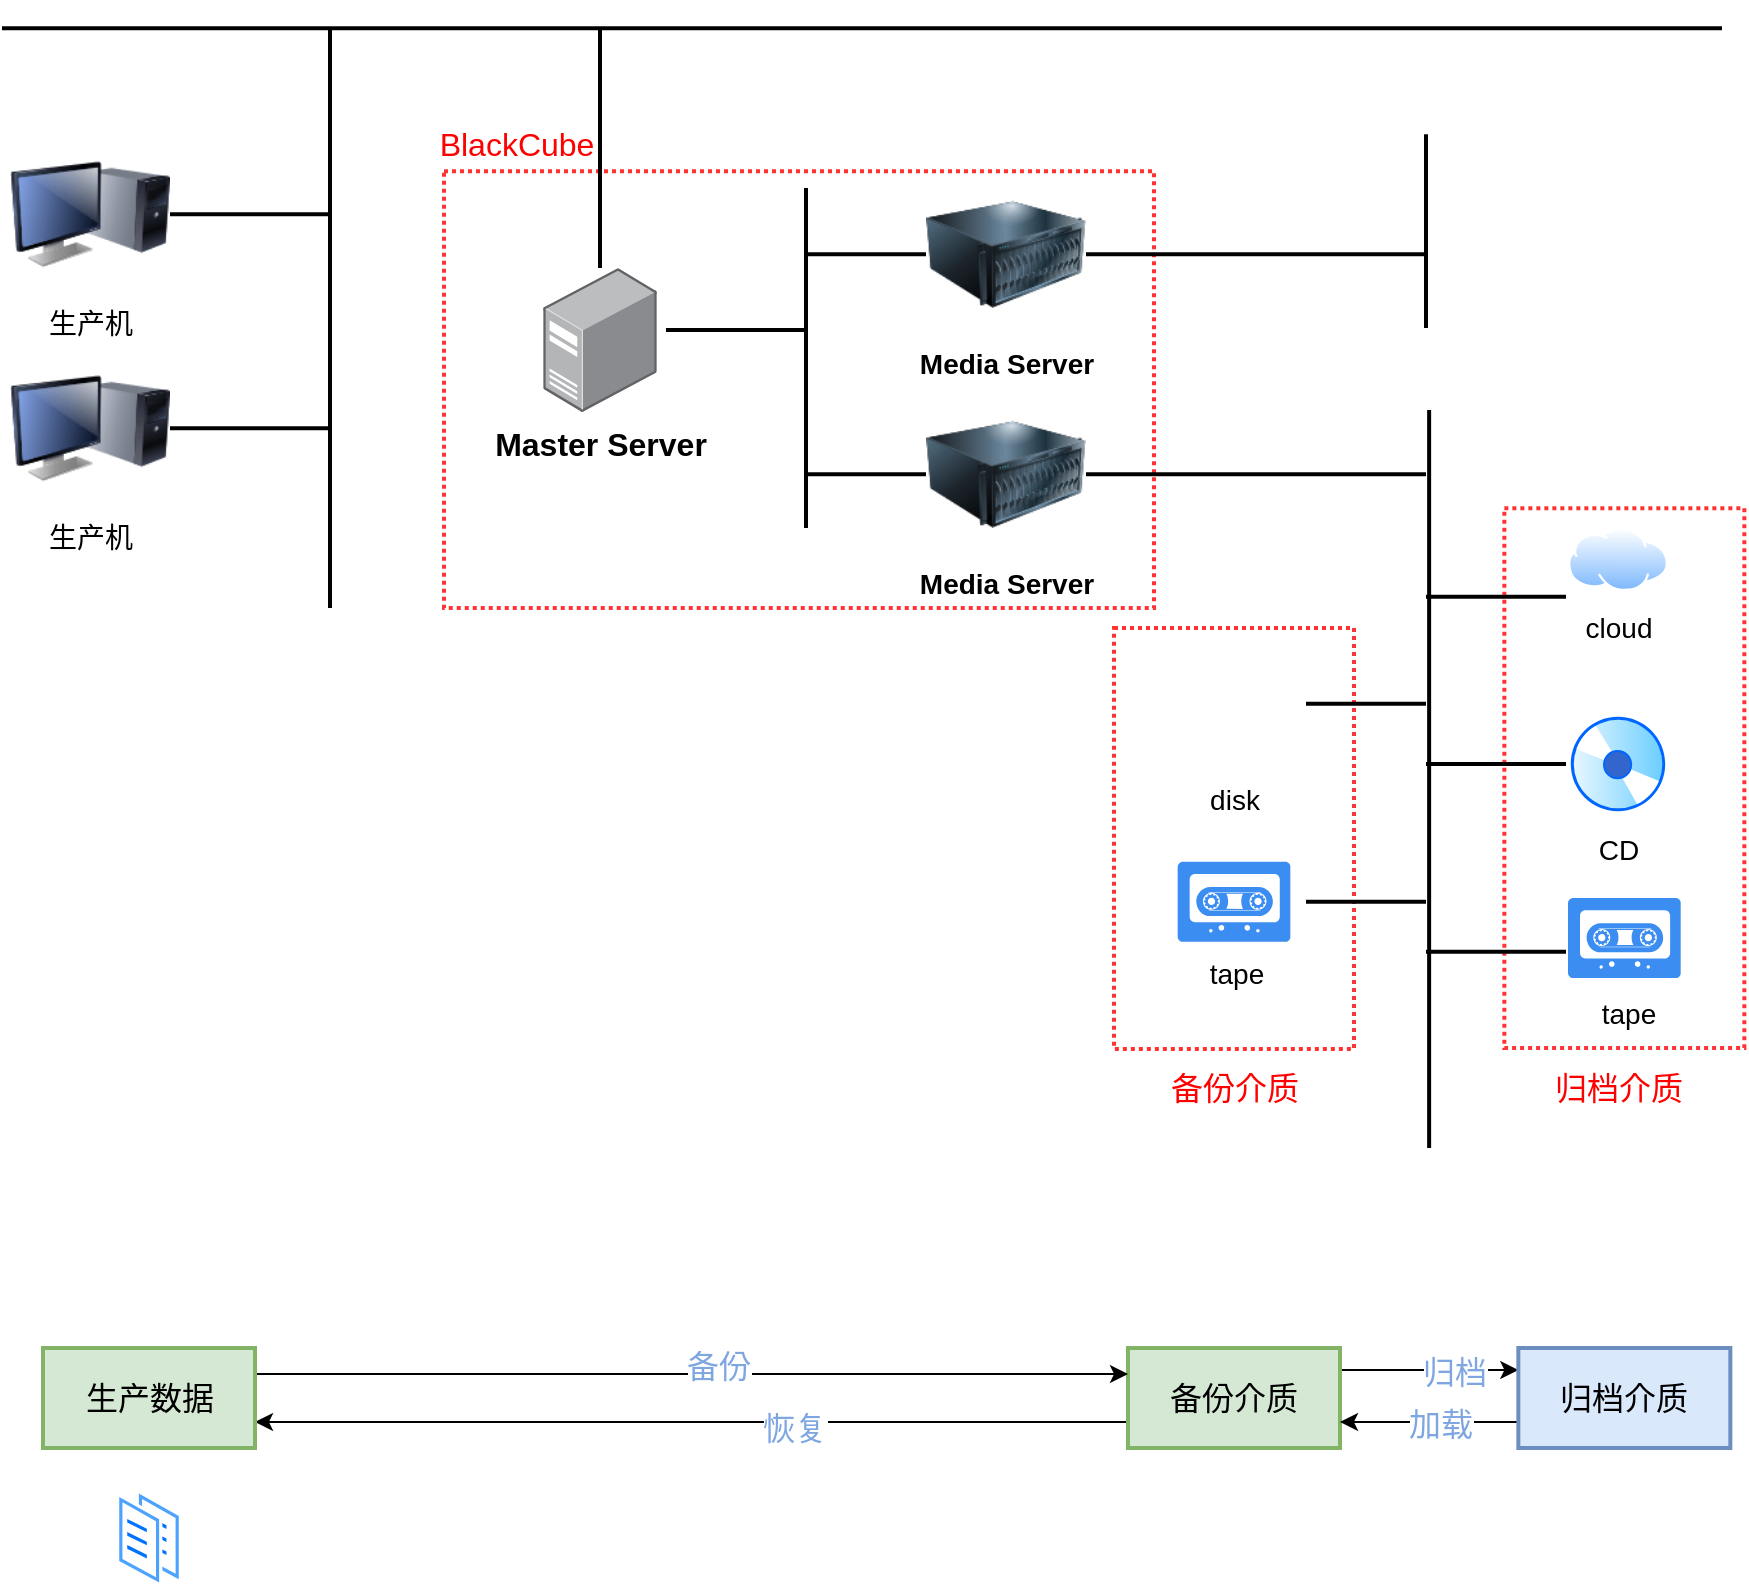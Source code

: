 <mxfile version="18.0.3" type="github">
  <diagram id="WPUKt3A7oiI-CKSTH1vF" name="Page-1">
    <mxGraphModel dx="1200" dy="752" grid="0" gridSize="10" guides="1" tooltips="1" connect="1" arrows="1" fold="1" page="0" pageScale="1" pageWidth="827" pageHeight="1169" math="0" shadow="0">
      <root>
        <mxCell id="0" />
        <mxCell id="1" parent="0" />
        <mxCell id="qWO8GCQ1N2hHEBJl1-c2-48" value="" style="rounded=0;whiteSpace=wrap;html=1;labelBackgroundColor=none;fontSize=14;fillColor=none;fontColor=#333333;strokeColor=#FF3333;strokeWidth=2;dashed=1;dashPattern=1 1;" vertex="1" parent="1">
          <mxGeometry x="779.17" y="400.12" width="120" height="269.88" as="geometry" />
        </mxCell>
        <mxCell id="qWO8GCQ1N2hHEBJl1-c2-56" value="" style="rounded=0;whiteSpace=wrap;html=1;labelBackgroundColor=none;fontSize=14;fillColor=none;fontColor=#333333;strokeColor=#FF3333;strokeWidth=2;dashed=1;dashPattern=1 1;" vertex="1" parent="1">
          <mxGeometry x="584" y="460" width="120" height="210.44" as="geometry" />
        </mxCell>
        <mxCell id="qWO8GCQ1N2hHEBJl1-c2-44" value="" style="rounded=0;whiteSpace=wrap;html=1;labelBackgroundColor=none;fontSize=14;fillColor=none;fontColor=#333333;strokeColor=#FF3333;strokeWidth=2;dashed=1;dashPattern=1 1;" vertex="1" parent="1">
          <mxGeometry x="249" y="231.62" width="355" height="218.38" as="geometry" />
        </mxCell>
        <mxCell id="WDFu7RG4AvuWlvJgH90q-14" value="" style="line;strokeWidth=2;html=1;" parent="1" vertex="1">
          <mxGeometry x="28" y="147" width="860" height="26.25" as="geometry" />
        </mxCell>
        <mxCell id="qWO8GCQ1N2hHEBJl1-c2-2" value="" style="line;strokeWidth=2;direction=north;html=1;" vertex="1" parent="1">
          <mxGeometry x="187" y="160" width="10" height="290" as="geometry" />
        </mxCell>
        <mxCell id="qWO8GCQ1N2hHEBJl1-c2-3" value="" style="line;strokeWidth=2;html=1;" vertex="1" parent="1">
          <mxGeometry x="112" y="240" width="80" height="26.25" as="geometry" />
        </mxCell>
        <mxCell id="qWO8GCQ1N2hHEBJl1-c2-4" value="" style="line;strokeWidth=2;html=1;" vertex="1" parent="1">
          <mxGeometry x="112" y="347" width="80" height="26.25" as="geometry" />
        </mxCell>
        <mxCell id="qWO8GCQ1N2hHEBJl1-c2-5" value="生产机" style="image;html=1;image=img/lib/clip_art/computers/Monitor_Tower_128x128.png;fontSize=14;" vertex="1" parent="1">
          <mxGeometry x="32" y="320.12" width="80" height="80" as="geometry" />
        </mxCell>
        <mxCell id="qWO8GCQ1N2hHEBJl1-c2-6" value="生产机" style="image;html=1;image=img/lib/clip_art/computers/Monitor_Tower_128x128.png;fontSize=14;" vertex="1" parent="1">
          <mxGeometry x="32" y="213.13" width="80" height="80" as="geometry" />
        </mxCell>
        <mxCell id="qWO8GCQ1N2hHEBJl1-c2-9" value="" style="line;strokeWidth=2;direction=north;html=1;" vertex="1" parent="1">
          <mxGeometry x="322" y="160" width="10" height="120" as="geometry" />
        </mxCell>
        <mxCell id="qWO8GCQ1N2hHEBJl1-c2-12" value="" style="line;strokeWidth=2;html=1;" vertex="1" parent="1">
          <mxGeometry x="360" y="297.88" width="70" height="26.25" as="geometry" />
        </mxCell>
        <mxCell id="qWO8GCQ1N2hHEBJl1-c2-13" value="" style="line;strokeWidth=2;direction=north;html=1;" vertex="1" parent="1">
          <mxGeometry x="425" y="240" width="10" height="170" as="geometry" />
        </mxCell>
        <mxCell id="qWO8GCQ1N2hHEBJl1-c2-14" value="" style="line;strokeWidth=2;html=1;" vertex="1" parent="1">
          <mxGeometry x="430" y="260" width="60" height="26.25" as="geometry" />
        </mxCell>
        <mxCell id="qWO8GCQ1N2hHEBJl1-c2-15" value="" style="line;strokeWidth=2;html=1;" vertex="1" parent="1">
          <mxGeometry x="430" y="370" width="60" height="26.25" as="geometry" />
        </mxCell>
        <mxCell id="qWO8GCQ1N2hHEBJl1-c2-16" value="Media Server" style="image;html=1;image=img/lib/clip_art/computers/Server_128x128.png;fontSize=14;fontStyle=1" vertex="1" parent="1">
          <mxGeometry x="490" y="233.13" width="80" height="80" as="geometry" />
        </mxCell>
        <mxCell id="qWO8GCQ1N2hHEBJl1-c2-17" value="Media Server" style="image;html=1;image=img/lib/clip_art/computers/Server_128x128.png;fontSize=14;fontStyle=1" vertex="1" parent="1">
          <mxGeometry x="490" y="343.12" width="80" height="80" as="geometry" />
        </mxCell>
        <mxCell id="qWO8GCQ1N2hHEBJl1-c2-18" value="" style="line;strokeWidth=2;html=1;" vertex="1" parent="1">
          <mxGeometry x="570" y="260" width="170" height="26.25" as="geometry" />
        </mxCell>
        <mxCell id="qWO8GCQ1N2hHEBJl1-c2-20" value="CD" style="aspect=fixed;perimeter=ellipsePerimeter;html=1;align=center;shadow=0;dashed=0;spacingTop=3;image;image=img/lib/active_directory/cd_dvd.svg;labelBackgroundColor=none;fontSize=14;" vertex="1" parent="1">
          <mxGeometry x="811" y="503" width="50" height="50" as="geometry" />
        </mxCell>
        <mxCell id="qWO8GCQ1N2hHEBJl1-c2-21" value="" style="aspect=fixed;perimeter=ellipsePerimeter;html=1;align=center;shadow=0;dashed=0;spacingTop=3;image;image=img/lib/active_directory/documents.svg;labelBackgroundColor=#FF3399;" vertex="1" parent="1">
          <mxGeometry x="85" y="890" width="33" height="50" as="geometry" />
        </mxCell>
        <mxCell id="qWO8GCQ1N2hHEBJl1-c2-23" value="cloud" style="aspect=fixed;perimeter=ellipsePerimeter;html=1;align=center;shadow=0;dashed=0;spacingTop=3;image;image=img/lib/active_directory/internet_cloud.svg;labelBackgroundColor=none;fontSize=14;" vertex="1" parent="1">
          <mxGeometry x="811" y="410" width="50" height="31.5" as="geometry" />
        </mxCell>
        <mxCell id="qWO8GCQ1N2hHEBJl1-c2-25" value="" style="line;strokeWidth=2;html=1;" vertex="1" parent="1">
          <mxGeometry x="570" y="369.99" width="170" height="26.25" as="geometry" />
        </mxCell>
        <mxCell id="qWO8GCQ1N2hHEBJl1-c2-26" value="" style="line;strokeWidth=2;direction=north;html=1;" vertex="1" parent="1">
          <mxGeometry x="735" y="351" width="13.13" height="369" as="geometry" />
        </mxCell>
        <mxCell id="qWO8GCQ1N2hHEBJl1-c2-27" value="" style="line;strokeWidth=2;direction=north;html=1;" vertex="1" parent="1">
          <mxGeometry x="735" y="213.13" width="10" height="96.87" as="geometry" />
        </mxCell>
        <mxCell id="qWO8GCQ1N2hHEBJl1-c2-29" value="" style="sketch=0;html=1;aspect=fixed;strokeColor=none;shadow=0;align=center;verticalAlign=top;fillColor=#3B8DF1;shape=mxgraph.gcp2.tape_record;labelBackgroundColor=none;" vertex="1" parent="1">
          <mxGeometry x="811" y="595" width="56.34" height="40" as="geometry" />
        </mxCell>
        <mxCell id="qWO8GCQ1N2hHEBJl1-c2-32" value="tape" style="text;html=1;align=center;verticalAlign=middle;resizable=0;points=[];autosize=1;strokeColor=none;fillColor=none;fontSize=14;" vertex="1" parent="1">
          <mxGeometry x="822" y="642" width="38" height="21" as="geometry" />
        </mxCell>
        <mxCell id="qWO8GCQ1N2hHEBJl1-c2-34" value="" style="line;strokeWidth=2;html=1;" vertex="1" parent="1">
          <mxGeometry x="740" y="431.25" width="70" height="26.25" as="geometry" />
        </mxCell>
        <mxCell id="qWO8GCQ1N2hHEBJl1-c2-35" value="" style="line;strokeWidth=2;html=1;" vertex="1" parent="1">
          <mxGeometry x="740" y="514.88" width="70" height="26.25" as="geometry" />
        </mxCell>
        <mxCell id="qWO8GCQ1N2hHEBJl1-c2-36" value="" style="line;strokeWidth=2;html=1;" vertex="1" parent="1">
          <mxGeometry x="740" y="608.75" width="70" height="26.25" as="geometry" />
        </mxCell>
        <mxCell id="qWO8GCQ1N2hHEBJl1-c2-37" value="disk" style="shape=image;html=1;verticalAlign=top;verticalLabelPosition=bottom;labelBackgroundColor=#ffffff;imageAspect=0;aspect=fixed;image=https://cdn0.iconfinder.com/data/icons/Hosting_Icons/128/dedicated-server-px-png.png;fontSize=14;" vertex="1" parent="1">
          <mxGeometry x="609" y="461" width="70" height="70" as="geometry" />
        </mxCell>
        <mxCell id="qWO8GCQ1N2hHEBJl1-c2-38" value="" style="line;strokeWidth=2;html=1;" vertex="1" parent="1">
          <mxGeometry x="680" y="484.75" width="60" height="26.25" as="geometry" />
        </mxCell>
        <mxCell id="qWO8GCQ1N2hHEBJl1-c2-40" value="" style="line;strokeWidth=2;html=1;" vertex="1" parent="1">
          <mxGeometry x="680" y="583.75" width="60" height="26.25" as="geometry" />
        </mxCell>
        <mxCell id="qWO8GCQ1N2hHEBJl1-c2-47" value="备份介质" style="text;html=1;align=center;verticalAlign=middle;resizable=0;points=[];autosize=1;strokeColor=none;fillColor=none;fontSize=16;fontColor=#FF0000;" vertex="1" parent="1">
          <mxGeometry x="604" y="680" width="80" height="20" as="geometry" />
        </mxCell>
        <mxCell id="qWO8GCQ1N2hHEBJl1-c2-49" value="归档介质" style="text;html=1;align=center;verticalAlign=middle;resizable=0;points=[];autosize=1;strokeColor=none;fillColor=none;fontSize=16;fontColor=#FF0000;" vertex="1" parent="1">
          <mxGeometry x="796" y="680" width="80" height="20" as="geometry" />
        </mxCell>
        <mxCell id="qWO8GCQ1N2hHEBJl1-c2-50" value="BlackCube" style="text;html=1;align=center;verticalAlign=middle;resizable=0;points=[];autosize=1;strokeColor=none;fillColor=none;fontSize=16;fontColor=#FF0000;" vertex="1" parent="1">
          <mxGeometry x="241" y="206" width="87" height="23" as="geometry" />
        </mxCell>
        <mxCell id="qWO8GCQ1N2hHEBJl1-c2-55" value="Master Server" style="points=[];aspect=fixed;html=1;align=center;shadow=0;dashed=0;image;image=img/lib/allied_telesis/computer_and_terminals/Server_Desktop.svg;dashPattern=1 1;labelBackgroundColor=none;fontSize=16;fontColor=#000000;strokeColor=#FF3333;strokeWidth=2;fillColor=none;fontStyle=1" vertex="1" parent="1">
          <mxGeometry x="298.6" y="280" width="56.8" height="72" as="geometry" />
        </mxCell>
        <mxCell id="qWO8GCQ1N2hHEBJl1-c2-57" value="" style="sketch=0;html=1;aspect=fixed;strokeColor=none;shadow=0;align=center;verticalAlign=top;fillColor=#3B8DF1;shape=mxgraph.gcp2.tape_record;labelBackgroundColor=none;" vertex="1" parent="1">
          <mxGeometry x="615.83" y="576.88" width="56.34" height="40" as="geometry" />
        </mxCell>
        <mxCell id="qWO8GCQ1N2hHEBJl1-c2-58" value="tape" style="text;html=1;align=center;verticalAlign=middle;resizable=0;points=[];autosize=1;strokeColor=none;fillColor=none;fontSize=14;" vertex="1" parent="1">
          <mxGeometry x="626" y="622" width="38" height="21" as="geometry" />
        </mxCell>
        <mxCell id="qWO8GCQ1N2hHEBJl1-c2-62" value="" style="edgeStyle=orthogonalEdgeStyle;rounded=0;orthogonalLoop=1;jettySize=auto;html=1;fontSize=16;fontColor=#7EA6E0;" edge="1" parent="1">
          <mxGeometry relative="1" as="geometry">
            <mxPoint x="697" y="831" as="sourcePoint" />
            <mxPoint x="786.17" y="831" as="targetPoint" />
          </mxGeometry>
        </mxCell>
        <mxCell id="qWO8GCQ1N2hHEBJl1-c2-71" value="归档" style="edgeLabel;html=1;align=center;verticalAlign=middle;resizable=0;points=[];fontSize=16;fontColor=#7EA6E0;" vertex="1" connectable="0" parent="qWO8GCQ1N2hHEBJl1-c2-62">
          <mxGeometry x="0.262" y="-1" relative="1" as="geometry">
            <mxPoint as="offset" />
          </mxGeometry>
        </mxCell>
        <mxCell id="qWO8GCQ1N2hHEBJl1-c2-68" value="" style="edgeStyle=orthogonalEdgeStyle;rounded=0;orthogonalLoop=1;jettySize=auto;html=1;fontSize=16;fontColor=#7EA6E0;entryX=1;entryY=0.5;entryDx=0;entryDy=0;" edge="1" parent="1">
          <mxGeometry relative="1" as="geometry">
            <mxPoint x="591" y="857" as="sourcePoint" />
            <mxPoint x="154.5" y="857" as="targetPoint" />
          </mxGeometry>
        </mxCell>
        <mxCell id="qWO8GCQ1N2hHEBJl1-c2-70" value="恢复" style="edgeLabel;html=1;align=center;verticalAlign=middle;resizable=0;points=[];fontSize=16;fontColor=#7EA6E0;" vertex="1" connectable="0" parent="qWO8GCQ1N2hHEBJl1-c2-68">
          <mxGeometry x="-0.235" y="3" relative="1" as="geometry">
            <mxPoint as="offset" />
          </mxGeometry>
        </mxCell>
        <mxCell id="qWO8GCQ1N2hHEBJl1-c2-60" value="备份介质" style="rounded=0;whiteSpace=wrap;html=1;labelBackgroundColor=none;fontSize=16;strokeColor=#82b366;strokeWidth=2;fillColor=#d5e8d4;" vertex="1" parent="1">
          <mxGeometry x="591" y="820" width="106" height="50" as="geometry" />
        </mxCell>
        <mxCell id="qWO8GCQ1N2hHEBJl1-c2-63" value="" style="edgeStyle=orthogonalEdgeStyle;rounded=0;orthogonalLoop=1;jettySize=auto;html=1;fontSize=16;fontColor=#7EA6E0;" edge="1" parent="1">
          <mxGeometry relative="1" as="geometry">
            <mxPoint x="786.17" y="857" as="sourcePoint" />
            <mxPoint x="697" y="857" as="targetPoint" />
          </mxGeometry>
        </mxCell>
        <mxCell id="qWO8GCQ1N2hHEBJl1-c2-72" value="加载" style="edgeLabel;html=1;align=center;verticalAlign=middle;resizable=0;points=[];fontSize=16;fontColor=#7EA6E0;" vertex="1" connectable="0" parent="qWO8GCQ1N2hHEBJl1-c2-63">
          <mxGeometry x="-0.124" y="1" relative="1" as="geometry">
            <mxPoint as="offset" />
          </mxGeometry>
        </mxCell>
        <mxCell id="qWO8GCQ1N2hHEBJl1-c2-61" value="归档介质" style="rounded=0;whiteSpace=wrap;html=1;labelBackgroundColor=none;fontSize=16;strokeColor=#6c8ebf;strokeWidth=2;fillColor=#dae8fc;" vertex="1" parent="1">
          <mxGeometry x="786.17" y="820" width="106" height="50" as="geometry" />
        </mxCell>
        <mxCell id="qWO8GCQ1N2hHEBJl1-c2-66" value="" style="edgeStyle=orthogonalEdgeStyle;rounded=0;orthogonalLoop=1;jettySize=auto;html=1;fontSize=16;fontColor=#7EA6E0;" edge="1" parent="1">
          <mxGeometry relative="1" as="geometry">
            <mxPoint x="154.5" y="833" as="sourcePoint" />
            <mxPoint x="591" y="833" as="targetPoint" />
          </mxGeometry>
        </mxCell>
        <mxCell id="qWO8GCQ1N2hHEBJl1-c2-69" value="备份" style="edgeLabel;html=1;align=center;verticalAlign=middle;resizable=0;points=[];fontSize=16;fontColor=#7EA6E0;" vertex="1" connectable="0" parent="qWO8GCQ1N2hHEBJl1-c2-66">
          <mxGeometry x="0.056" y="4" relative="1" as="geometry">
            <mxPoint x="1" as="offset" />
          </mxGeometry>
        </mxCell>
        <mxCell id="qWO8GCQ1N2hHEBJl1-c2-64" value="生产数据" style="rounded=0;whiteSpace=wrap;html=1;labelBackgroundColor=none;fontSize=16;strokeColor=#82b366;strokeWidth=2;fillColor=#d5e8d4;" vertex="1" parent="1">
          <mxGeometry x="48.5" y="820" width="106" height="50" as="geometry" />
        </mxCell>
      </root>
    </mxGraphModel>
  </diagram>
</mxfile>
